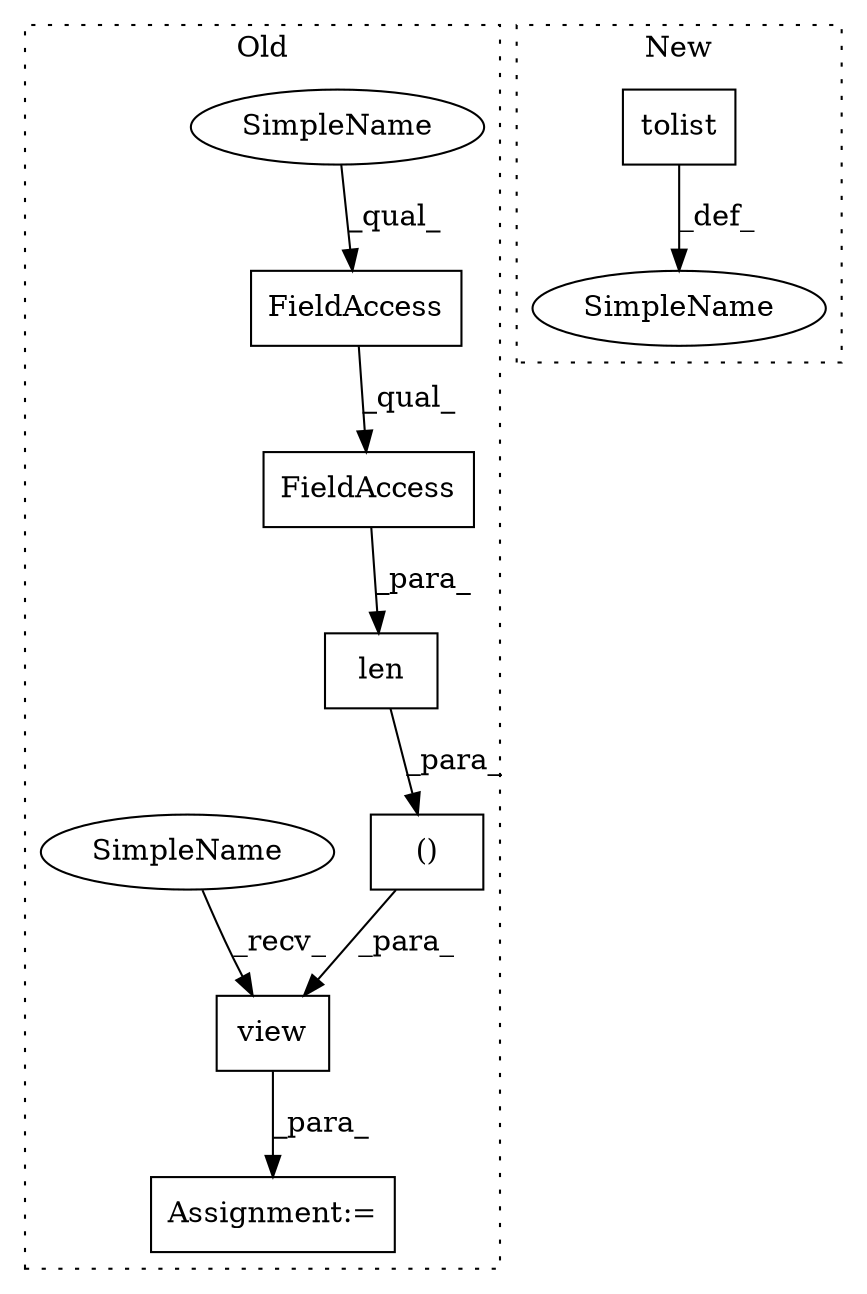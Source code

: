 digraph G {
subgraph cluster0 {
1 [label="len" a="32" s="4144,4161" l="4,1" shape="box"];
3 [label="Assignment:=" a="7" s="4113" l="1" shape="box"];
4 [label="()" a="106" s="4126" l="36" shape="box"];
5 [label="view" a="32" s="4116,4162" l="10,2" shape="box"];
6 [label="FieldAccess" a="22" s="4148" l="13" shape="box"];
7 [label="FieldAccess" a="22" s="4148" l="7" shape="box"];
9 [label="SimpleName" a="42" s="4148" l="1" shape="ellipse"];
10 [label="SimpleName" a="42" s="4114" l="1" shape="ellipse"];
label = "Old";
style="dotted";
}
subgraph cluster1 {
2 [label="tolist" a="32" s="4074" l="8" shape="box"];
8 [label="SimpleName" a="42" s="3969" l="1" shape="ellipse"];
label = "New";
style="dotted";
}
1 -> 4 [label="_para_"];
2 -> 8 [label="_def_"];
4 -> 5 [label="_para_"];
5 -> 3 [label="_para_"];
6 -> 1 [label="_para_"];
7 -> 6 [label="_qual_"];
9 -> 7 [label="_qual_"];
10 -> 5 [label="_recv_"];
}